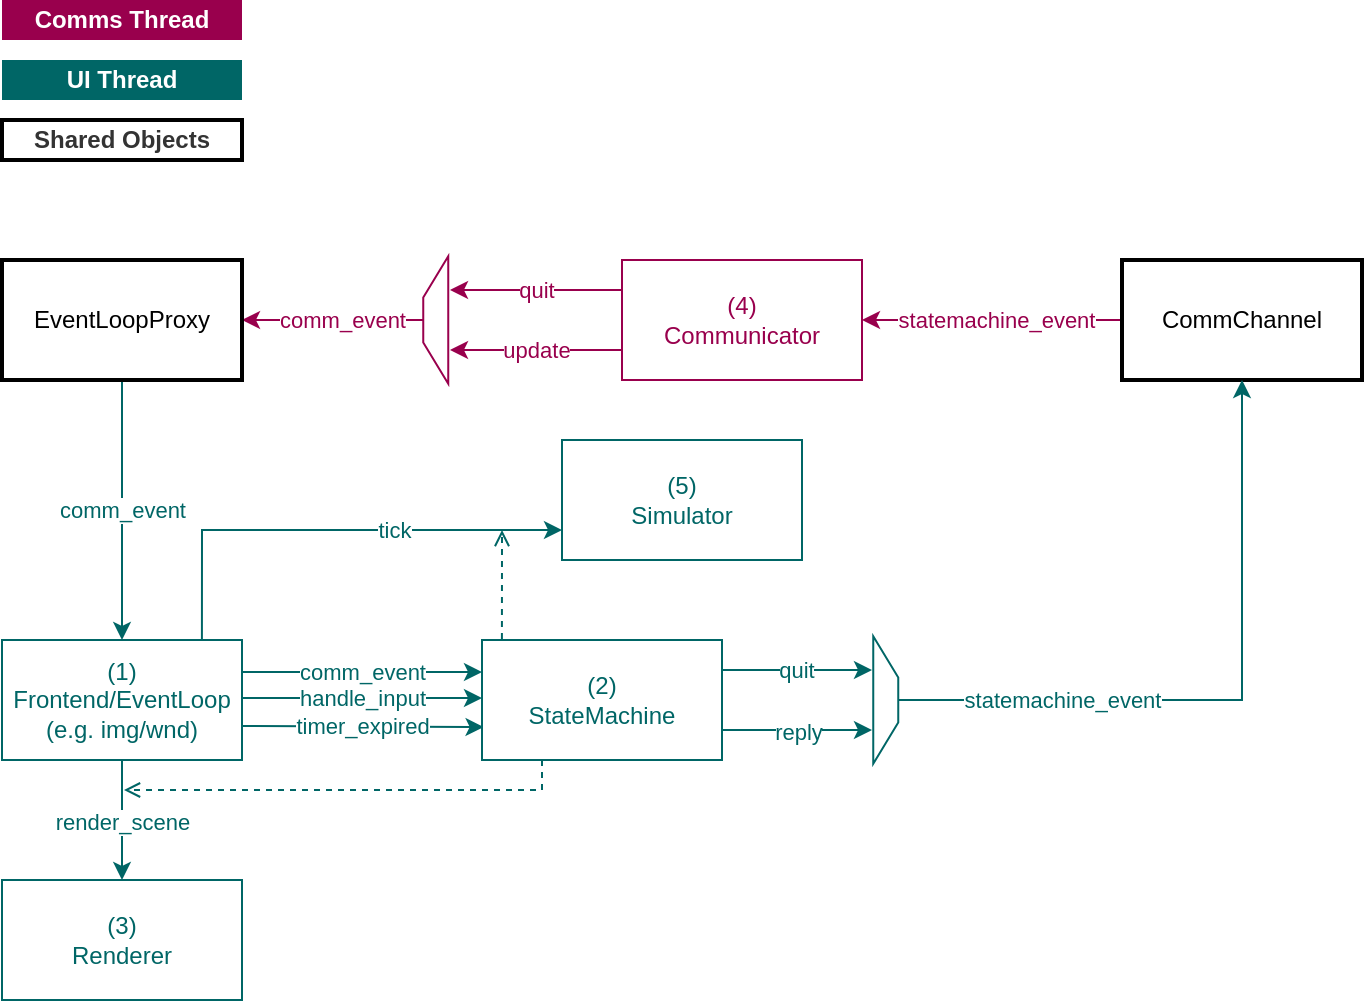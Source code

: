 <mxfile version="20.3.0" type="device"><diagram id="_E8oeDJEKXoTUJhMVBmS" name="Page-1"><mxGraphModel dx="1662" dy="865" grid="1" gridSize="10" guides="1" tooltips="1" connect="1" arrows="1" fold="1" page="1" pageScale="1" pageWidth="1169" pageHeight="827" math="0" shadow="0"><root><mxCell id="0"/><mxCell id="1" parent="0"/><mxCell id="_P95ND-AVIlcbLwEw1CQ-3" value="&lt;font color=&quot;#ffffff&quot;&gt;&lt;b&gt;Comms Thread&lt;/b&gt;&lt;/font&gt;" style="rounded=0;whiteSpace=wrap;html=1;fontColor=#333333;strokeColor=none;fillColor=#99004D;" parent="1" vertex="1"><mxGeometry x="40" y="40" width="120" height="20" as="geometry"/></mxCell><mxCell id="_P95ND-AVIlcbLwEw1CQ-4" value="&lt;b&gt;&lt;font color=&quot;#ffffff&quot;&gt;UI Thread&lt;/font&gt;&lt;/b&gt;" style="rounded=0;whiteSpace=wrap;html=1;fontColor=#333333;fillColor=#006666;strokeColor=none;" parent="1" vertex="1"><mxGeometry x="40" y="70" width="120" height="20" as="geometry"/></mxCell><mxCell id="_P95ND-AVIlcbLwEw1CQ-5" value="&lt;span&gt;&lt;font&gt;Shared Objects&lt;/font&gt;&lt;/span&gt;" style="rounded=0;whiteSpace=wrap;html=1;fillColor=#FFFFFF;fontColor=#333333;fontStyle=1;strokeWidth=2;" parent="1" vertex="1"><mxGeometry x="40" y="100" width="120" height="20" as="geometry"/></mxCell><mxCell id="hF8tSnkOWdWOwQn3Jw4l-2" value="handle_input" style="edgeStyle=orthogonalEdgeStyle;rounded=0;orthogonalLoop=1;jettySize=auto;html=1;strokeColor=#006666;fontColor=#006666;" parent="1" edge="1"><mxGeometry relative="1" as="geometry"><mxPoint x="160" y="389" as="sourcePoint"/><mxPoint x="280" y="389" as="targetPoint"/><Array as="points"><mxPoint x="160" y="389"/><mxPoint x="280" y="389"/></Array></mxGeometry></mxCell><mxCell id="hF8tSnkOWdWOwQn3Jw4l-3" value="timer_expired" style="edgeStyle=orthogonalEdgeStyle;rounded=0;orthogonalLoop=1;jettySize=auto;html=1;exitX=0.994;exitY=0.616;exitDx=0;exitDy=0;entryX=0.007;entryY=0.625;entryDx=0;entryDy=0;strokeColor=#006666;fontColor=#006666;entryPerimeter=0;exitPerimeter=0;" parent="1" edge="1"><mxGeometry relative="1" as="geometry"><mxPoint x="159.28" y="402.96" as="sourcePoint"/><mxPoint x="280.84" y="403.5" as="targetPoint"/><Array as="points"><mxPoint x="281" y="403"/></Array></mxGeometry></mxCell><mxCell id="hF8tSnkOWdWOwQn3Jw4l-4" value="render_scene" style="edgeStyle=orthogonalEdgeStyle;rounded=0;orthogonalLoop=1;jettySize=auto;html=1;exitX=0.5;exitY=1;exitDx=0;exitDy=0;entryX=0.5;entryY=0;entryDx=0;entryDy=0;strokeColor=#006666;fontColor=#006666;" parent="1" source="hF8tSnkOWdWOwQn3Jw4l-5" target="hF8tSnkOWdWOwQn3Jw4l-11" edge="1"><mxGeometry x="0.035" relative="1" as="geometry"><mxPoint as="offset"/><Array as="points"><mxPoint x="100" y="460"/><mxPoint x="100" y="460"/></Array></mxGeometry></mxCell><mxCell id="hF8tSnkOWdWOwQn3Jw4l-28" value="tick" style="edgeStyle=orthogonalEdgeStyle;rounded=0;orthogonalLoop=1;jettySize=auto;html=1;entryX=0;entryY=0.75;entryDx=0;entryDy=0;strokeColor=#006666;fontColor=#006666;endArrow=classic;endFill=1;exitX=0.833;exitY=0.006;exitDx=0;exitDy=0;exitPerimeter=0;" parent="1" source="hF8tSnkOWdWOwQn3Jw4l-5" target="hF8tSnkOWdWOwQn3Jw4l-27" edge="1"><mxGeometry x="0.283" relative="1" as="geometry"><Array as="points"><mxPoint x="140" y="305"/></Array><mxPoint as="offset"/></mxGeometry></mxCell><mxCell id="hF8tSnkOWdWOwQn3Jw4l-5" value="(1)&lt;br&gt;Frontend/EventLoop&lt;br&gt;(e.g. img/wnd)" style="rounded=0;whiteSpace=wrap;html=1;strokeColor=#006666;fontColor=#006666;" parent="1" vertex="1"><mxGeometry x="40" y="360" width="120" height="60" as="geometry"/></mxCell><mxCell id="hF8tSnkOWdWOwQn3Jw4l-6" value="reply" style="edgeStyle=orthogonalEdgeStyle;rounded=0;orthogonalLoop=1;jettySize=auto;html=1;exitX=1;exitY=0.75;exitDx=0;exitDy=0;strokeColor=#006666;fontColor=#006666;" parent="1" source="hF8tSnkOWdWOwQn3Jw4l-10" edge="1"><mxGeometry relative="1" as="geometry"><Array as="points"/><mxPoint as="offset"/><mxPoint x="475" y="405" as="targetPoint"/></mxGeometry></mxCell><mxCell id="hF8tSnkOWdWOwQn3Jw4l-7" value="comm_event" style="edgeStyle=orthogonalEdgeStyle;rounded=0;orthogonalLoop=1;jettySize=auto;html=1;exitX=0.5;exitY=0;exitDx=0;exitDy=0;entryX=1;entryY=0.5;entryDx=0;entryDy=0;fontColor=#99004D;strokeColor=#99004D;startArrow=none;" parent="1" source="hF8tSnkOWdWOwQn3Jw4l-24" target="hF8tSnkOWdWOwQn3Jw4l-16" edge="1"><mxGeometry x="-0.103" relative="1" as="geometry"><mxPoint as="offset"/><mxPoint x="370" y="200" as="sourcePoint"/><mxPoint x="160" y="190" as="targetPoint"/></mxGeometry></mxCell><mxCell id="hF8tSnkOWdWOwQn3Jw4l-8" value="quit" style="edgeStyle=orthogonalEdgeStyle;rounded=0;orthogonalLoop=1;jettySize=auto;html=1;exitX=1;exitY=0.25;exitDx=0;exitDy=0;strokeColor=#006666;fontColor=#006666;" parent="1" source="hF8tSnkOWdWOwQn3Jw4l-10" edge="1"><mxGeometry x="-0.029" relative="1" as="geometry"><mxPoint as="offset"/><mxPoint x="475" y="375" as="targetPoint"/></mxGeometry></mxCell><mxCell id="hF8tSnkOWdWOwQn3Jw4l-9" style="edgeStyle=orthogonalEdgeStyle;rounded=0;orthogonalLoop=1;jettySize=auto;html=1;exitX=0.25;exitY=1;exitDx=0;exitDy=0;dashed=1;strokeColor=#006666;endArrow=open;endFill=0;" parent="1" source="hF8tSnkOWdWOwQn3Jw4l-10" edge="1"><mxGeometry relative="1" as="geometry"><mxPoint x="101" y="435" as="targetPoint"/><Array as="points"><mxPoint x="310" y="435"/><mxPoint x="120" y="435"/></Array></mxGeometry></mxCell><mxCell id="hF8tSnkOWdWOwQn3Jw4l-10" value="(2)&lt;br&gt;StateMachine" style="rounded=0;whiteSpace=wrap;html=1;strokeColor=#006666;fontColor=#006666;" parent="1" vertex="1"><mxGeometry x="280" y="360" width="120" height="60" as="geometry"/></mxCell><mxCell id="hF8tSnkOWdWOwQn3Jw4l-11" value="(3)&lt;br&gt;Renderer" style="rounded=0;whiteSpace=wrap;html=1;strokeColor=#006666;fontColor=#006666;" parent="1" vertex="1"><mxGeometry x="40" y="480" width="120" height="60" as="geometry"/></mxCell><mxCell id="hF8tSnkOWdWOwQn3Jw4l-14" value="(4)&lt;br&gt;Communicator" style="rounded=0;whiteSpace=wrap;html=1;strokeColor=#99004D;fontColor=#99004D;" parent="1" vertex="1"><mxGeometry x="350" y="170" width="120" height="60" as="geometry"/></mxCell><mxCell id="hF8tSnkOWdWOwQn3Jw4l-15" value="comm_event" style="edgeStyle=orthogonalEdgeStyle;rounded=0;orthogonalLoop=1;jettySize=auto;html=1;exitX=0.5;exitY=1;exitDx=0;exitDy=0;entryX=0.5;entryY=0;entryDx=0;entryDy=0;strokeColor=#006666;fontColor=#006666;" parent="1" source="hF8tSnkOWdWOwQn3Jw4l-16" target="hF8tSnkOWdWOwQn3Jw4l-5" edge="1"><mxGeometry relative="1" as="geometry"><mxPoint as="offset"/></mxGeometry></mxCell><mxCell id="hF8tSnkOWdWOwQn3Jw4l-16" value="EventLoopProxy" style="rounded=0;whiteSpace=wrap;html=1;strokeWidth=2;" parent="1" vertex="1"><mxGeometry x="40" y="170" width="120" height="60" as="geometry"/></mxCell><mxCell id="hF8tSnkOWdWOwQn3Jw4l-17" value="statemachine_event" style="edgeStyle=orthogonalEdgeStyle;rounded=0;orthogonalLoop=1;jettySize=auto;html=1;exitX=0;exitY=0.5;exitDx=0;exitDy=0;entryX=1;entryY=0.5;entryDx=0;entryDy=0;fontColor=#99004D;strokeColor=#99004D;" parent="1" source="hF8tSnkOWdWOwQn3Jw4l-18" target="hF8tSnkOWdWOwQn3Jw4l-14" edge="1"><mxGeometry x="-0.022" relative="1" as="geometry"><mxPoint as="offset"/></mxGeometry></mxCell><mxCell id="hF8tSnkOWdWOwQn3Jw4l-18" value="CommChannel" style="rounded=0;whiteSpace=wrap;html=1;strokeWidth=2;" parent="1" vertex="1"><mxGeometry x="600" y="170" width="120" height="60" as="geometry"/></mxCell><mxCell id="hF8tSnkOWdWOwQn3Jw4l-20" value="comm_event" style="edgeStyle=orthogonalEdgeStyle;rounded=0;orthogonalLoop=1;jettySize=auto;html=1;strokeColor=#006666;fontColor=#006666;exitX=1;exitY=0.25;exitDx=0;exitDy=0;entryX=0;entryY=0.25;entryDx=0;entryDy=0;" parent="1" edge="1"><mxGeometry relative="1" as="geometry"><mxPoint x="160" y="376" as="sourcePoint"/><mxPoint x="280" y="376" as="targetPoint"/><Array as="points"><mxPoint x="260" y="376"/><mxPoint x="260" y="376"/></Array></mxGeometry></mxCell><mxCell id="hF8tSnkOWdWOwQn3Jw4l-22" value="quit" style="edgeStyle=orthogonalEdgeStyle;rounded=0;orthogonalLoop=1;jettySize=auto;html=1;exitX=0;exitY=0.25;exitDx=0;exitDy=0;fontColor=#99004D;strokeColor=#99004D;endArrow=classic;endFill=1;" parent="1" source="hF8tSnkOWdWOwQn3Jw4l-14" edge="1"><mxGeometry relative="1" as="geometry"><mxPoint as="offset"/><mxPoint x="160" y="189.83" as="sourcePoint"/><mxPoint x="264" y="185" as="targetPoint"/></mxGeometry></mxCell><mxCell id="hF8tSnkOWdWOwQn3Jw4l-23" value="update" style="edgeStyle=orthogonalEdgeStyle;rounded=0;orthogonalLoop=1;jettySize=auto;html=1;exitX=0;exitY=0.75;exitDx=0;exitDy=0;entryX=1;entryY=0.75;entryDx=0;entryDy=0;fontColor=#99004D;strokeColor=#99004D;endArrow=classic;endFill=1;" parent="1" source="hF8tSnkOWdWOwQn3Jw4l-14" edge="1"><mxGeometry relative="1" as="geometry"><mxPoint as="offset"/><mxPoint x="160" y="209.83" as="sourcePoint"/><mxPoint x="264" y="215" as="targetPoint"/></mxGeometry></mxCell><mxCell id="hF8tSnkOWdWOwQn3Jw4l-24" value="" style="shape=trapezoid;perimeter=trapezoidPerimeter;whiteSpace=wrap;html=1;fixedSize=1;strokeColor=#99004D;fontColor=#99004D;rotation=-90;size=20.62;" parent="1" vertex="1"><mxGeometry x="225" y="193.75" width="63.75" height="12.5" as="geometry"/></mxCell><mxCell id="hF8tSnkOWdWOwQn3Jw4l-26" value="&lt;font color=&quot;#006666&quot;&gt;statemachine_event&lt;/font&gt;" style="edgeStyle=orthogonalEdgeStyle;rounded=0;orthogonalLoop=1;jettySize=auto;html=1;entryX=0.5;entryY=1;entryDx=0;entryDy=0;fontColor=#99004D;endArrow=classic;endFill=1;strokeColor=#006666;" parent="1" source="hF8tSnkOWdWOwQn3Jw4l-25" target="hF8tSnkOWdWOwQn3Jw4l-18" edge="1"><mxGeometry x="-0.507" relative="1" as="geometry"><mxPoint as="offset"/></mxGeometry></mxCell><mxCell id="hF8tSnkOWdWOwQn3Jw4l-25" value="" style="shape=trapezoid;perimeter=trapezoidPerimeter;whiteSpace=wrap;html=1;fixedSize=1;strokeColor=#006666;fontColor=#99004D;rotation=90;size=20.62;" parent="1" vertex="1"><mxGeometry x="450" y="383.75" width="63.75" height="12.5" as="geometry"/></mxCell><mxCell id="hF8tSnkOWdWOwQn3Jw4l-27" value="(5)&lt;br&gt;Simulator" style="rounded=0;whiteSpace=wrap;html=1;strokeColor=#006666;fontColor=#006666;" parent="1" vertex="1"><mxGeometry x="320" y="260" width="120" height="60" as="geometry"/></mxCell><mxCell id="hF8tSnkOWdWOwQn3Jw4l-31" style="edgeStyle=orthogonalEdgeStyle;rounded=0;orthogonalLoop=1;jettySize=auto;html=1;dashed=1;strokeColor=#006666;endArrow=open;endFill=0;exitX=0.083;exitY=-0.026;exitDx=0;exitDy=0;exitPerimeter=0;" parent="1" edge="1"><mxGeometry relative="1" as="geometry"><mxPoint x="290" y="305" as="targetPoint"/><Array as="points"><mxPoint x="290" y="311"/></Array><mxPoint x="289.96" y="359.44" as="sourcePoint"/></mxGeometry></mxCell></root></mxGraphModel></diagram></mxfile>